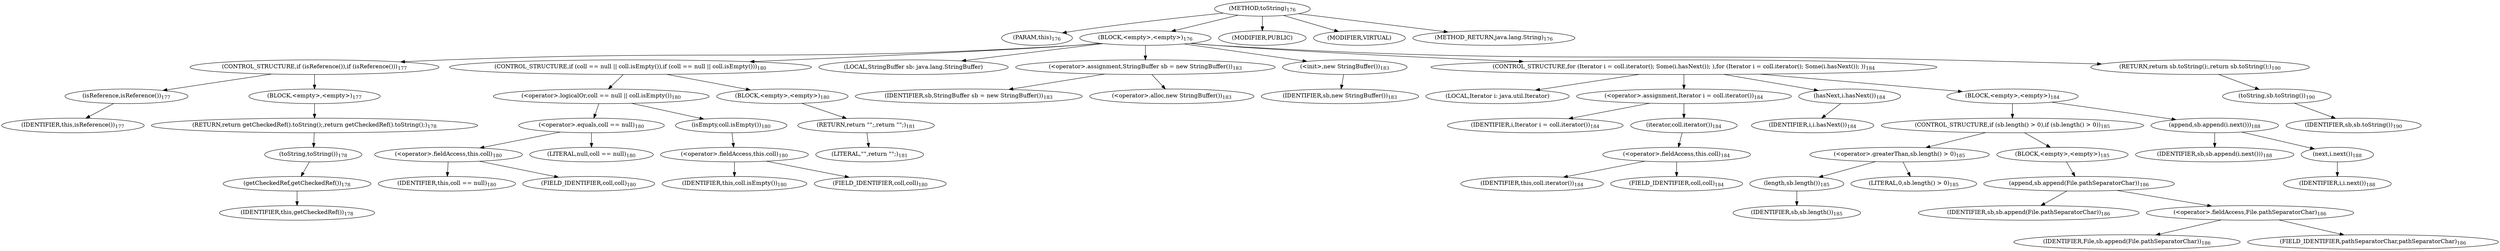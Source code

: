 digraph "toString" {  
"389" [label = <(METHOD,toString)<SUB>176</SUB>> ]
"72" [label = <(PARAM,this)<SUB>176</SUB>> ]
"390" [label = <(BLOCK,&lt;empty&gt;,&lt;empty&gt;)<SUB>176</SUB>> ]
"391" [label = <(CONTROL_STRUCTURE,if (isReference()),if (isReference()))<SUB>177</SUB>> ]
"392" [label = <(isReference,isReference())<SUB>177</SUB>> ]
"71" [label = <(IDENTIFIER,this,isReference())<SUB>177</SUB>> ]
"393" [label = <(BLOCK,&lt;empty&gt;,&lt;empty&gt;)<SUB>177</SUB>> ]
"394" [label = <(RETURN,return getCheckedRef().toString();,return getCheckedRef().toString();)<SUB>178</SUB>> ]
"395" [label = <(toString,toString())<SUB>178</SUB>> ]
"396" [label = <(getCheckedRef,getCheckedRef())<SUB>178</SUB>> ]
"73" [label = <(IDENTIFIER,this,getCheckedRef())<SUB>178</SUB>> ]
"397" [label = <(CONTROL_STRUCTURE,if (coll == null || coll.isEmpty()),if (coll == null || coll.isEmpty()))<SUB>180</SUB>> ]
"398" [label = <(&lt;operator&gt;.logicalOr,coll == null || coll.isEmpty())<SUB>180</SUB>> ]
"399" [label = <(&lt;operator&gt;.equals,coll == null)<SUB>180</SUB>> ]
"400" [label = <(&lt;operator&gt;.fieldAccess,this.coll)<SUB>180</SUB>> ]
"401" [label = <(IDENTIFIER,this,coll == null)<SUB>180</SUB>> ]
"402" [label = <(FIELD_IDENTIFIER,coll,coll)<SUB>180</SUB>> ]
"403" [label = <(LITERAL,null,coll == null)<SUB>180</SUB>> ]
"404" [label = <(isEmpty,coll.isEmpty())<SUB>180</SUB>> ]
"405" [label = <(&lt;operator&gt;.fieldAccess,this.coll)<SUB>180</SUB>> ]
"406" [label = <(IDENTIFIER,this,coll.isEmpty())<SUB>180</SUB>> ]
"407" [label = <(FIELD_IDENTIFIER,coll,coll)<SUB>180</SUB>> ]
"408" [label = <(BLOCK,&lt;empty&gt;,&lt;empty&gt;)<SUB>180</SUB>> ]
"409" [label = <(RETURN,return &quot;&quot;;,return &quot;&quot;;)<SUB>181</SUB>> ]
"410" [label = <(LITERAL,&quot;&quot;,return &quot;&quot;;)<SUB>181</SUB>> ]
"75" [label = <(LOCAL,StringBuffer sb: java.lang.StringBuffer)> ]
"411" [label = <(&lt;operator&gt;.assignment,StringBuffer sb = new StringBuffer())<SUB>183</SUB>> ]
"412" [label = <(IDENTIFIER,sb,StringBuffer sb = new StringBuffer())<SUB>183</SUB>> ]
"413" [label = <(&lt;operator&gt;.alloc,new StringBuffer())<SUB>183</SUB>> ]
"414" [label = <(&lt;init&gt;,new StringBuffer())<SUB>183</SUB>> ]
"74" [label = <(IDENTIFIER,sb,new StringBuffer())<SUB>183</SUB>> ]
"415" [label = <(CONTROL_STRUCTURE,for (Iterator i = coll.iterator(); Some(i.hasNext()); ),for (Iterator i = coll.iterator(); Some(i.hasNext()); ))<SUB>184</SUB>> ]
"416" [label = <(LOCAL,Iterator i: java.util.Iterator)> ]
"417" [label = <(&lt;operator&gt;.assignment,Iterator i = coll.iterator())<SUB>184</SUB>> ]
"418" [label = <(IDENTIFIER,i,Iterator i = coll.iterator())<SUB>184</SUB>> ]
"419" [label = <(iterator,coll.iterator())<SUB>184</SUB>> ]
"420" [label = <(&lt;operator&gt;.fieldAccess,this.coll)<SUB>184</SUB>> ]
"421" [label = <(IDENTIFIER,this,coll.iterator())<SUB>184</SUB>> ]
"422" [label = <(FIELD_IDENTIFIER,coll,coll)<SUB>184</SUB>> ]
"423" [label = <(hasNext,i.hasNext())<SUB>184</SUB>> ]
"424" [label = <(IDENTIFIER,i,i.hasNext())<SUB>184</SUB>> ]
"425" [label = <(BLOCK,&lt;empty&gt;,&lt;empty&gt;)<SUB>184</SUB>> ]
"426" [label = <(CONTROL_STRUCTURE,if (sb.length() &gt; 0),if (sb.length() &gt; 0))<SUB>185</SUB>> ]
"427" [label = <(&lt;operator&gt;.greaterThan,sb.length() &gt; 0)<SUB>185</SUB>> ]
"428" [label = <(length,sb.length())<SUB>185</SUB>> ]
"429" [label = <(IDENTIFIER,sb,sb.length())<SUB>185</SUB>> ]
"430" [label = <(LITERAL,0,sb.length() &gt; 0)<SUB>185</SUB>> ]
"431" [label = <(BLOCK,&lt;empty&gt;,&lt;empty&gt;)<SUB>185</SUB>> ]
"432" [label = <(append,sb.append(File.pathSeparatorChar))<SUB>186</SUB>> ]
"433" [label = <(IDENTIFIER,sb,sb.append(File.pathSeparatorChar))<SUB>186</SUB>> ]
"434" [label = <(&lt;operator&gt;.fieldAccess,File.pathSeparatorChar)<SUB>186</SUB>> ]
"435" [label = <(IDENTIFIER,File,sb.append(File.pathSeparatorChar))<SUB>186</SUB>> ]
"436" [label = <(FIELD_IDENTIFIER,pathSeparatorChar,pathSeparatorChar)<SUB>186</SUB>> ]
"437" [label = <(append,sb.append(i.next()))<SUB>188</SUB>> ]
"438" [label = <(IDENTIFIER,sb,sb.append(i.next()))<SUB>188</SUB>> ]
"439" [label = <(next,i.next())<SUB>188</SUB>> ]
"440" [label = <(IDENTIFIER,i,i.next())<SUB>188</SUB>> ]
"441" [label = <(RETURN,return sb.toString();,return sb.toString();)<SUB>190</SUB>> ]
"442" [label = <(toString,sb.toString())<SUB>190</SUB>> ]
"443" [label = <(IDENTIFIER,sb,sb.toString())<SUB>190</SUB>> ]
"444" [label = <(MODIFIER,PUBLIC)> ]
"445" [label = <(MODIFIER,VIRTUAL)> ]
"446" [label = <(METHOD_RETURN,java.lang.String)<SUB>176</SUB>> ]
  "389" -> "72" 
  "389" -> "390" 
  "389" -> "444" 
  "389" -> "445" 
  "389" -> "446" 
  "390" -> "391" 
  "390" -> "397" 
  "390" -> "75" 
  "390" -> "411" 
  "390" -> "414" 
  "390" -> "415" 
  "390" -> "441" 
  "391" -> "392" 
  "391" -> "393" 
  "392" -> "71" 
  "393" -> "394" 
  "394" -> "395" 
  "395" -> "396" 
  "396" -> "73" 
  "397" -> "398" 
  "397" -> "408" 
  "398" -> "399" 
  "398" -> "404" 
  "399" -> "400" 
  "399" -> "403" 
  "400" -> "401" 
  "400" -> "402" 
  "404" -> "405" 
  "405" -> "406" 
  "405" -> "407" 
  "408" -> "409" 
  "409" -> "410" 
  "411" -> "412" 
  "411" -> "413" 
  "414" -> "74" 
  "415" -> "416" 
  "415" -> "417" 
  "415" -> "423" 
  "415" -> "425" 
  "417" -> "418" 
  "417" -> "419" 
  "419" -> "420" 
  "420" -> "421" 
  "420" -> "422" 
  "423" -> "424" 
  "425" -> "426" 
  "425" -> "437" 
  "426" -> "427" 
  "426" -> "431" 
  "427" -> "428" 
  "427" -> "430" 
  "428" -> "429" 
  "431" -> "432" 
  "432" -> "433" 
  "432" -> "434" 
  "434" -> "435" 
  "434" -> "436" 
  "437" -> "438" 
  "437" -> "439" 
  "439" -> "440" 
  "441" -> "442" 
  "442" -> "443" 
}
